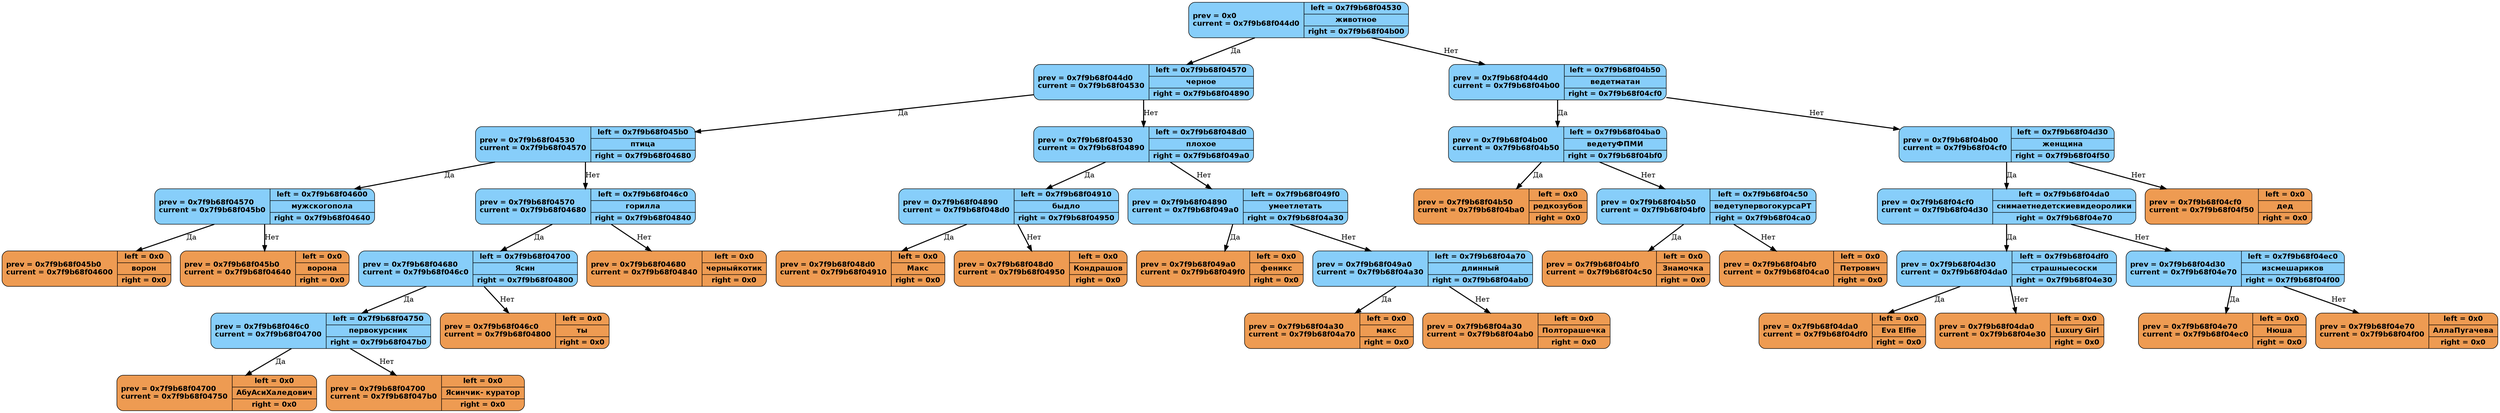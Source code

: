 digraph G
{
	graph [dpi = 250];
	rankdir = TB;
	 "животное" [shape = "record", style = "rounded, filled", fontname = "Helvetica-Bold", fillcolor = "#87CEFA",
		label = "prev = 0x0 \lcurrent = 0x7f9b68f044d0 | {<left> left = 0x7f9b68f04530| животное | <right> right = 0x7f9b68f04b00}"]
	 "животное" -> "черное" [style = "bold", label="Да"]
	 "животное" -> "ведет матан" [style = "bold", label="Нет"]
	 "черное" [shape = "record", style = "rounded, filled", fontname = "Helvetica-Bold", fillcolor = "#87CEFA",
		label = "prev = 0x7f9b68f044d0 \lcurrent = 0x7f9b68f04530 | {<left> left = 0x7f9b68f04570| черное | <right> right = 0x7f9b68f04890}"]
	 "черное" -> "птица" [style = "bold", label="Да"]
	 "черное" -> "плохое" [style = "bold", label="Нет"]
	 "птица" [shape = "record", style = "rounded, filled", fontname = "Helvetica-Bold", fillcolor = "#87CEFA",
		label = "prev = 0x7f9b68f04530 \lcurrent = 0x7f9b68f04570 | {<left> left = 0x7f9b68f045b0| птица | <right> right = 0x7f9b68f04680}"]
	 "птица" -> "мужского пола" [style = "bold", label="Да"]
	 "птица" -> "горилла" [style = "bold", label="Нет"]
	 "мужского пола" [shape = "record", style = "rounded, filled", fontname = "Helvetica-Bold", fillcolor = "#87CEFA",
		label = "prev = 0x7f9b68f04570 \lcurrent = 0x7f9b68f045b0 | {<left> left = 0x7f9b68f04600| мужского пола | <right> right = 0x7f9b68f04640}"]
	 "мужского пола" -> "ворон" [style = "bold", label="Да"]
	 "мужского пола" -> "ворона" [style = "bold", label="Нет"]
	"ворон" [shape = "record", style = "rounded, filled", fontname = "Helvetica-Bold", fillcolor = "#ee9b52",
		label = "prev = 0x7f9b68f045b0 \lcurrent = 0x7f9b68f04600 | {<left> left = 0x0| ворон | <right> right = 0x0}"]
	"ворона" [shape = "record", style = "rounded, filled", fontname = "Helvetica-Bold", fillcolor = "#ee9b52",
		label = "prev = 0x7f9b68f045b0 \lcurrent = 0x7f9b68f04640 | {<left> left = 0x0| ворона | <right> right = 0x0}"]
	 "горилла" [shape = "record", style = "rounded, filled", fontname = "Helvetica-Bold", fillcolor = "#87CEFA",
		label = "prev = 0x7f9b68f04570 \lcurrent = 0x7f9b68f04680 | {<left> left = 0x7f9b68f046c0| горилла | <right> right = 0x7f9b68f04840}"]
	 "горилла" -> "Ясин" [style = "bold", label="Да"]
	 "горилла" -> "черный котик" [style = "bold", label="Нет"]
	 "Ясин" [shape = "record", style = "rounded, filled", fontname = "Helvetica-Bold", fillcolor = "#87CEFA",
		label = "prev = 0x7f9b68f04680 \lcurrent = 0x7f9b68f046c0 | {<left> left = 0x7f9b68f04700| Ясин | <right> right = 0x7f9b68f04800}"]
	 "Ясин" -> "первокурсник" [style = "bold", label="Да"]
	 "Ясин" -> "ты" [style = "bold", label="Нет"]
	 "первокурсник" [shape = "record", style = "rounded, filled", fontname = "Helvetica-Bold", fillcolor = "#87CEFA",
		label = "prev = 0x7f9b68f046c0 \lcurrent = 0x7f9b68f04700 | {<left> left = 0x7f9b68f04750| первокурсник | <right> right = 0x7f9b68f047b0}"]
	 "первокурсник" -> "Абу Аси Халедович" [style = "bold", label="Да"]
	 "первокурсник" -> "Ясинчик - куратор" [style = "bold", label="Нет"]
	"Абу Аси Халедович" [shape = "record", style = "rounded, filled", fontname = "Helvetica-Bold", fillcolor = "#ee9b52",
		label = "prev = 0x7f9b68f04700 \lcurrent = 0x7f9b68f04750 | {<left> left = 0x0| Абу Аси Халедович | <right> right = 0x0}"]
	"Ясинчик - куратор" [shape = "record", style = "rounded, filled", fontname = "Helvetica-Bold", fillcolor = "#ee9b52",
		label = "prev = 0x7f9b68f04700 \lcurrent = 0x7f9b68f047b0 | {<left> left = 0x0| Ясинчик - куратор | <right> right = 0x0}"]
	"ты" [shape = "record", style = "rounded, filled", fontname = "Helvetica-Bold", fillcolor = "#ee9b52",
		label = "prev = 0x7f9b68f046c0 \lcurrent = 0x7f9b68f04800 | {<left> left = 0x0| ты | <right> right = 0x0}"]
	"черный котик" [shape = "record", style = "rounded, filled", fontname = "Helvetica-Bold", fillcolor = "#ee9b52",
		label = "prev = 0x7f9b68f04680 \lcurrent = 0x7f9b68f04840 | {<left> left = 0x0| черный котик | <right> right = 0x0}"]
	 "плохое" [shape = "record", style = "rounded, filled", fontname = "Helvetica-Bold", fillcolor = "#87CEFA",
		label = "prev = 0x7f9b68f04530 \lcurrent = 0x7f9b68f04890 | {<left> left = 0x7f9b68f048d0| плохое | <right> right = 0x7f9b68f049a0}"]
	 "плохое" -> "быдло" [style = "bold", label="Да"]
	 "плохое" -> "умеет летать" [style = "bold", label="Нет"]
	 "быдло" [shape = "record", style = "rounded, filled", fontname = "Helvetica-Bold", fillcolor = "#87CEFA",
		label = "prev = 0x7f9b68f04890 \lcurrent = 0x7f9b68f048d0 | {<left> left = 0x7f9b68f04910| быдло | <right> right = 0x7f9b68f04950}"]
	 "быдло" -> "Макс" [style = "bold", label="Да"]
	 "быдло" -> "Кондрашов" [style = "bold", label="Нет"]
	"Макс" [shape = "record", style = "rounded, filled", fontname = "Helvetica-Bold", fillcolor = "#ee9b52",
		label = "prev = 0x7f9b68f048d0 \lcurrent = 0x7f9b68f04910 | {<left> left = 0x0| Макс | <right> right = 0x0}"]
	"Кондрашов" [shape = "record", style = "rounded, filled", fontname = "Helvetica-Bold", fillcolor = "#ee9b52",
		label = "prev = 0x7f9b68f048d0 \lcurrent = 0x7f9b68f04950 | {<left> left = 0x0| Кондрашов | <right> right = 0x0}"]
	 "умеет летать" [shape = "record", style = "rounded, filled", fontname = "Helvetica-Bold", fillcolor = "#87CEFA",
		label = "prev = 0x7f9b68f04890 \lcurrent = 0x7f9b68f049a0 | {<left> left = 0x7f9b68f049f0| умеет летать | <right> right = 0x7f9b68f04a30}"]
	 "умеет летать" -> "феникс" [style = "bold", label="Да"]
	 "умеет летать" -> "длинный" [style = "bold", label="Нет"]
	"феникс" [shape = "record", style = "rounded, filled", fontname = "Helvetica-Bold", fillcolor = "#ee9b52",
		label = "prev = 0x7f9b68f049a0 \lcurrent = 0x7f9b68f049f0 | {<left> left = 0x0| феникс | <right> right = 0x0}"]
	 "длинный" [shape = "record", style = "rounded, filled", fontname = "Helvetica-Bold", fillcolor = "#87CEFA",
		label = "prev = 0x7f9b68f049a0 \lcurrent = 0x7f9b68f04a30 | {<left> left = 0x7f9b68f04a70| длинный | <right> right = 0x7f9b68f04ab0}"]
	 "длинный" -> "макс" [style = "bold", label="Да"]
	 "длинный" -> "Полторашечка" [style = "bold", label="Нет"]
	"макс" [shape = "record", style = "rounded, filled", fontname = "Helvetica-Bold", fillcolor = "#ee9b52",
		label = "prev = 0x7f9b68f04a30 \lcurrent = 0x7f9b68f04a70 | {<left> left = 0x0| макс | <right> right = 0x0}"]
	"Полторашечка" [shape = "record", style = "rounded, filled", fontname = "Helvetica-Bold", fillcolor = "#ee9b52",
		label = "prev = 0x7f9b68f04a30 \lcurrent = 0x7f9b68f04ab0 | {<left> left = 0x0| Полторашечка | <right> right = 0x0}"]
	 "ведет матан" [shape = "record", style = "rounded, filled", fontname = "Helvetica-Bold", fillcolor = "#87CEFA",
		label = "prev = 0x7f9b68f044d0 \lcurrent = 0x7f9b68f04b00 | {<left> left = 0x7f9b68f04b50| ведет матан | <right> right = 0x7f9b68f04cf0}"]
	 "ведет матан" -> "ведет у ФПМИ" [style = "bold", label="Да"]
	 "ведет матан" -> "женщина" [style = "bold", label="Нет"]
	 "ведет у ФПМИ" [shape = "record", style = "rounded, filled", fontname = "Helvetica-Bold", fillcolor = "#87CEFA",
		label = "prev = 0x7f9b68f04b00 \lcurrent = 0x7f9b68f04b50 | {<left> left = 0x7f9b68f04ba0| ведет у ФПМИ | <right> right = 0x7f9b68f04bf0}"]
	 "ведет у ФПМИ" -> "редкозубов" [style = "bold", label="Да"]
	 "ведет у ФПМИ" -> "ведет у первого курса РТ" [style = "bold", label="Нет"]
	"редкозубов" [shape = "record", style = "rounded, filled", fontname = "Helvetica-Bold", fillcolor = "#ee9b52",
		label = "prev = 0x7f9b68f04b50 \lcurrent = 0x7f9b68f04ba0 | {<left> left = 0x0| редкозубов | <right> right = 0x0}"]
	 "ведет у первого курса РТ" [shape = "record", style = "rounded, filled", fontname = "Helvetica-Bold", fillcolor = "#87CEFA",
		label = "prev = 0x7f9b68f04b50 \lcurrent = 0x7f9b68f04bf0 | {<left> left = 0x7f9b68f04c50| ведет у первого курса РТ | <right> right = 0x7f9b68f04ca0}"]
	 "ведет у первого курса РТ" -> "Знамочка" [style = "bold", label="Да"]
	 "ведет у первого курса РТ" -> "Петрович" [style = "bold", label="Нет"]
	"Знамочка" [shape = "record", style = "rounded, filled", fontname = "Helvetica-Bold", fillcolor = "#ee9b52",
		label = "prev = 0x7f9b68f04bf0 \lcurrent = 0x7f9b68f04c50 | {<left> left = 0x0| Знамочка | <right> right = 0x0}"]
	"Петрович" [shape = "record", style = "rounded, filled", fontname = "Helvetica-Bold", fillcolor = "#ee9b52",
		label = "prev = 0x7f9b68f04bf0 \lcurrent = 0x7f9b68f04ca0 | {<left> left = 0x0| Петрович | <right> right = 0x0}"]
	 "женщина" [shape = "record", style = "rounded, filled", fontname = "Helvetica-Bold", fillcolor = "#87CEFA",
		label = "prev = 0x7f9b68f04b00 \lcurrent = 0x7f9b68f04cf0 | {<left> left = 0x7f9b68f04d30| женщина | <right> right = 0x7f9b68f04f50}"]
	 "женщина" -> "снимает не детские видеоролики" [style = "bold", label="Да"]
	 "женщина" -> "дед" [style = "bold", label="Нет"]
	 "снимает не детские видеоролики" [shape = "record", style = "rounded, filled", fontname = "Helvetica-Bold", fillcolor = "#87CEFA",
		label = "prev = 0x7f9b68f04cf0 \lcurrent = 0x7f9b68f04d30 | {<left> left = 0x7f9b68f04da0| снимает не детские видеоролики | <right> right = 0x7f9b68f04e70}"]
	 "снимает не детские видеоролики" -> "страшные соски" [style = "bold", label="Да"]
	 "снимает не детские видеоролики" -> "из смешариков" [style = "bold", label="Нет"]
	 "страшные соски" [shape = "record", style = "rounded, filled", fontname = "Helvetica-Bold", fillcolor = "#87CEFA",
		label = "prev = 0x7f9b68f04d30 \lcurrent = 0x7f9b68f04da0 | {<left> left = 0x7f9b68f04df0| страшные соски | <right> right = 0x7f9b68f04e30}"]
	 "страшные соски" -> "Eva Elfie" [style = "bold", label="Да"]
	 "страшные соски" -> "Luxury Girl" [style = "bold", label="Нет"]
	"Eva Elfie" [shape = "record", style = "rounded, filled", fontname = "Helvetica-Bold", fillcolor = "#ee9b52",
		label = "prev = 0x7f9b68f04da0 \lcurrent = 0x7f9b68f04df0 | {<left> left = 0x0| Eva Elfie | <right> right = 0x0}"]
	"Luxury Girl" [shape = "record", style = "rounded, filled", fontname = "Helvetica-Bold", fillcolor = "#ee9b52",
		label = "prev = 0x7f9b68f04da0 \lcurrent = 0x7f9b68f04e30 | {<left> left = 0x0| Luxury Girl | <right> right = 0x0}"]
	 "из смешариков" [shape = "record", style = "rounded, filled", fontname = "Helvetica-Bold", fillcolor = "#87CEFA",
		label = "prev = 0x7f9b68f04d30 \lcurrent = 0x7f9b68f04e70 | {<left> left = 0x7f9b68f04ec0| из смешариков | <right> right = 0x7f9b68f04f00}"]
	 "из смешариков" -> "Нюша" [style = "bold", label="Да"]
	 "из смешариков" -> "Алла Пугачева" [style = "bold", label="Нет"]
	"Нюша" [shape = "record", style = "rounded, filled", fontname = "Helvetica-Bold", fillcolor = "#ee9b52",
		label = "prev = 0x7f9b68f04e70 \lcurrent = 0x7f9b68f04ec0 | {<left> left = 0x0| Нюша | <right> right = 0x0}"]
	"Алла Пугачева" [shape = "record", style = "rounded, filled", fontname = "Helvetica-Bold", fillcolor = "#ee9b52",
		label = "prev = 0x7f9b68f04e70 \lcurrent = 0x7f9b68f04f00 | {<left> left = 0x0| Алла Пугачева | <right> right = 0x0}"]
	"дед" [shape = "record", style = "rounded, filled", fontname = "Helvetica-Bold", fillcolor = "#ee9b52",
		label = "prev = 0x7f9b68f04cf0 \lcurrent = 0x7f9b68f04f50 | {<left> left = 0x0| дед | <right> right = 0x0}"]

}